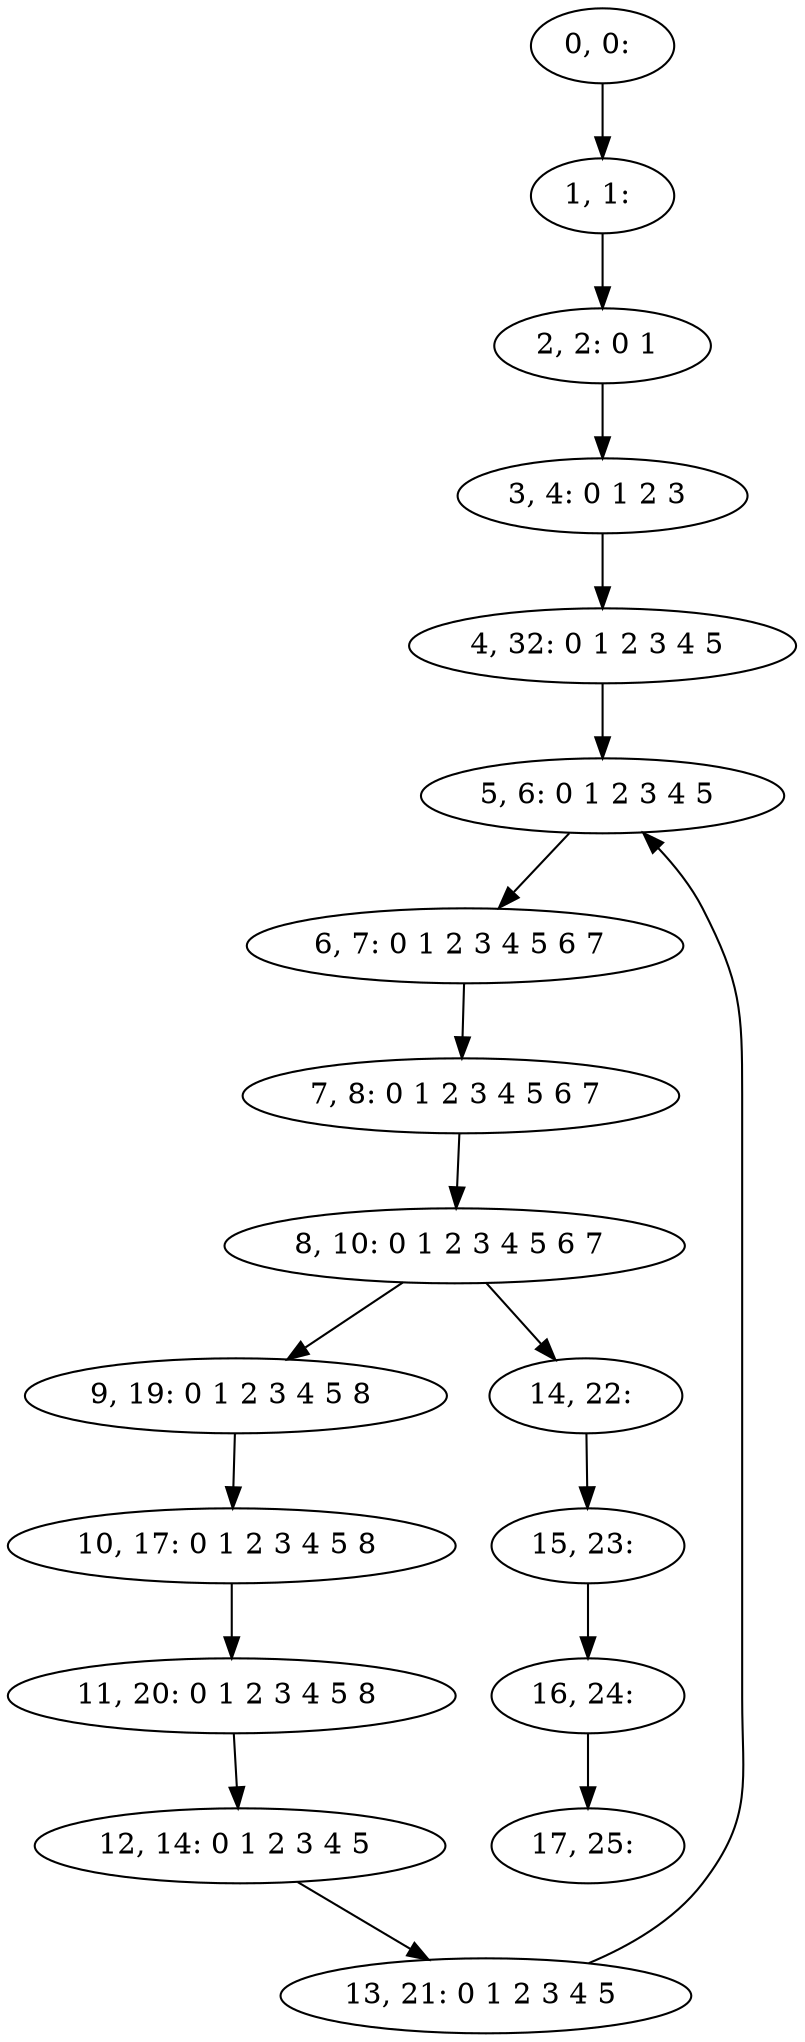 digraph G {
0[label="0, 0: "];
1[label="1, 1: "];
2[label="2, 2: 0 1 "];
3[label="3, 4: 0 1 2 3 "];
4[label="4, 32: 0 1 2 3 4 5 "];
5[label="5, 6: 0 1 2 3 4 5 "];
6[label="6, 7: 0 1 2 3 4 5 6 7 "];
7[label="7, 8: 0 1 2 3 4 5 6 7 "];
8[label="8, 10: 0 1 2 3 4 5 6 7 "];
9[label="9, 19: 0 1 2 3 4 5 8 "];
10[label="10, 17: 0 1 2 3 4 5 8 "];
11[label="11, 20: 0 1 2 3 4 5 8 "];
12[label="12, 14: 0 1 2 3 4 5 "];
13[label="13, 21: 0 1 2 3 4 5 "];
14[label="14, 22: "];
15[label="15, 23: "];
16[label="16, 24: "];
17[label="17, 25: "];
0->1 ;
1->2 ;
2->3 ;
3->4 ;
4->5 ;
5->6 ;
6->7 ;
7->8 ;
8->9 ;
8->14 ;
9->10 ;
10->11 ;
11->12 ;
12->13 ;
13->5 ;
14->15 ;
15->16 ;
16->17 ;
}
